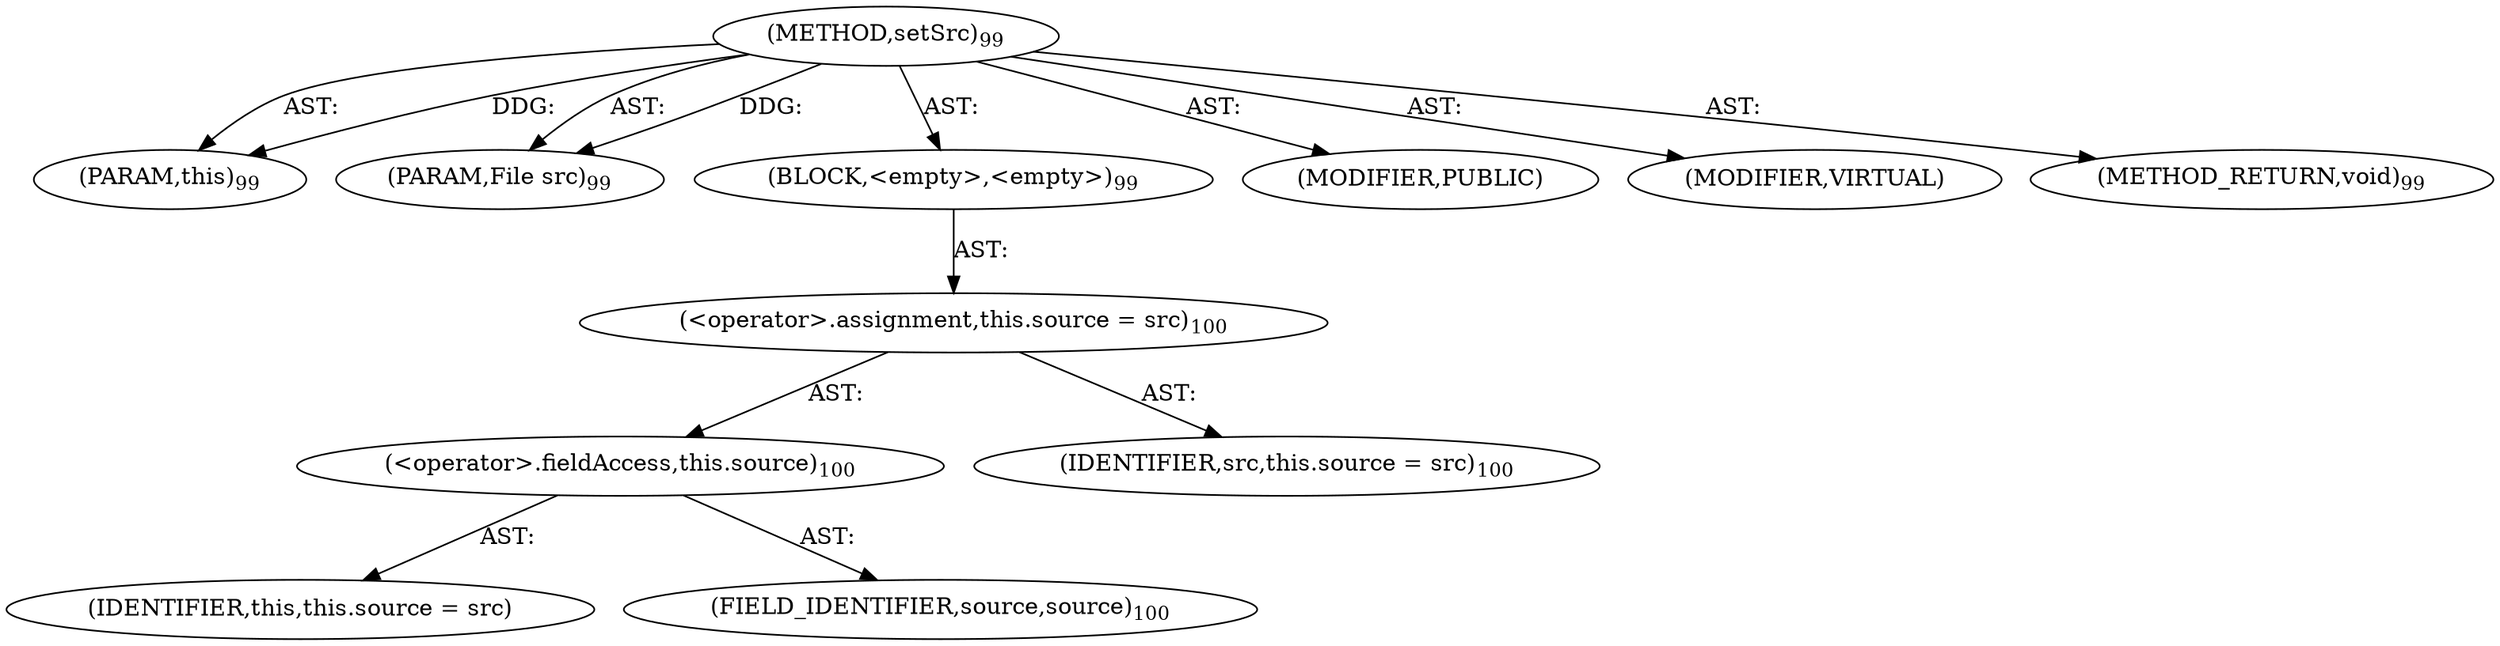 digraph "setSrc" {  
"111669149698" [label = <(METHOD,setSrc)<SUB>99</SUB>> ]
"115964116999" [label = <(PARAM,this)<SUB>99</SUB>> ]
"115964117000" [label = <(PARAM,File src)<SUB>99</SUB>> ]
"25769803778" [label = <(BLOCK,&lt;empty&gt;,&lt;empty&gt;)<SUB>99</SUB>> ]
"30064771075" [label = <(&lt;operator&gt;.assignment,this.source = src)<SUB>100</SUB>> ]
"30064771076" [label = <(&lt;operator&gt;.fieldAccess,this.source)<SUB>100</SUB>> ]
"68719476750" [label = <(IDENTIFIER,this,this.source = src)> ]
"55834574849" [label = <(FIELD_IDENTIFIER,source,source)<SUB>100</SUB>> ]
"68719476751" [label = <(IDENTIFIER,src,this.source = src)<SUB>100</SUB>> ]
"133143986182" [label = <(MODIFIER,PUBLIC)> ]
"133143986183" [label = <(MODIFIER,VIRTUAL)> ]
"128849018882" [label = <(METHOD_RETURN,void)<SUB>99</SUB>> ]
  "111669149698" -> "115964116999"  [ label = "AST: "] 
  "111669149698" -> "115964117000"  [ label = "AST: "] 
  "111669149698" -> "25769803778"  [ label = "AST: "] 
  "111669149698" -> "133143986182"  [ label = "AST: "] 
  "111669149698" -> "133143986183"  [ label = "AST: "] 
  "111669149698" -> "128849018882"  [ label = "AST: "] 
  "25769803778" -> "30064771075"  [ label = "AST: "] 
  "30064771075" -> "30064771076"  [ label = "AST: "] 
  "30064771075" -> "68719476751"  [ label = "AST: "] 
  "30064771076" -> "68719476750"  [ label = "AST: "] 
  "30064771076" -> "55834574849"  [ label = "AST: "] 
  "111669149698" -> "115964116999"  [ label = "DDG: "] 
  "111669149698" -> "115964117000"  [ label = "DDG: "] 
}
